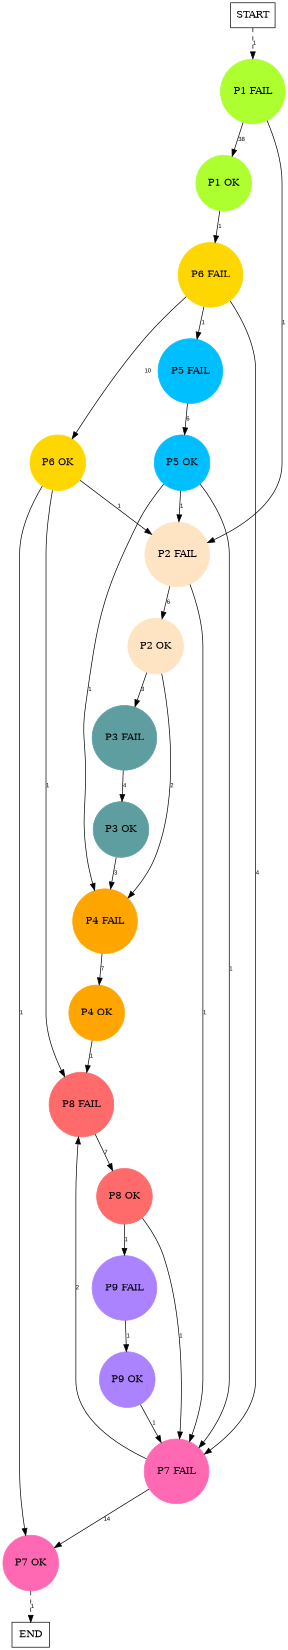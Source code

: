 digraph graphname {
	dpi = 150
	size="16,11!";
	margin = 0;
"P1 FAIL" [shape=circle, color=greenyellow, style=filled]"P1 OK" [shape=circle, color=greenyellow, style=filled]"P2 FAIL" [shape=circle, color=bisque, style=filled]"P2 OK" [shape=circle, color=bisque, style=filled]"P3 FAIL" [shape=circle, color=cadetblue, style=filled]"P3 OK" [shape=circle, color=cadetblue, style=filled]"P4 FAIL" [shape=circle, color=orange, style=filled]"P4 OK" [shape=circle, color=orange, style=filled]"P5 FAIL" [shape=circle, color=deepskyblue, style=filled]"P5 OK" [shape=circle, color=deepskyblue, style=filled]"P6 FAIL" [shape=circle, color=gold, style=filled]"P6 OK" [shape=circle, color=gold, style=filled]"P7 FAIL" [shape=circle, color=hotpink, style=filled]"P7 OK" [shape=circle, color=hotpink, style=filled]"P8 FAIL" [shape=circle, color=indianred1, style=filled]"P8 OK" [shape=circle, color=indianred1, style=filled]"P9 FAIL" [shape=circle, color=mediumpurple1, style=filled]"P9 OK" [shape=circle, color=mediumpurple1, style=filled]"START" [shape=box, fillcolor=white, style=filled, color=black]"END" [shape=box, fillcolor=white, style=filled, color=black]"P1 FAIL" -> "P1 OK" [ label ="38" labelfloat=false fontname="Arial" fontsize=8]
"P1 FAIL" -> "P2 FAIL" [ label ="1" labelfloat=false fontname="Arial" fontsize=8]
"P1 OK" -> "P6 FAIL" [ label ="1" labelfloat=false fontname="Arial" fontsize=8]
"P2 FAIL" -> "P2 OK" [ label ="6" labelfloat=false fontname="Arial" fontsize=8]
"P2 FAIL" -> "P7 FAIL" [ label ="1" labelfloat=false fontname="Arial" fontsize=8]
"P2 OK" -> "P3 FAIL" [ label ="3" labelfloat=false fontname="Arial" fontsize=8]
"P2 OK" -> "P4 FAIL" [ label ="2" labelfloat=false fontname="Arial" fontsize=8]
"P3 FAIL" -> "P3 OK" [ label ="4" labelfloat=false fontname="Arial" fontsize=8]
"P3 OK" -> "P4 FAIL" [ label ="3" labelfloat=false fontname="Arial" fontsize=8]
"P4 FAIL" -> "P4 OK" [ label ="7" labelfloat=false fontname="Arial" fontsize=8]
"P4 OK" -> "P8 FAIL" [ label ="1" labelfloat=false fontname="Arial" fontsize=8]
"P5 FAIL" -> "P5 OK" [ label ="6" labelfloat=false fontname="Arial" fontsize=8]
"P5 OK" -> "P2 FAIL" [ label ="1" labelfloat=false fontname="Arial" fontsize=8]
"P5 OK" -> "P4 FAIL" [ label ="1" labelfloat=false fontname="Arial" fontsize=8]
"P5 OK" -> "P7 FAIL" [ label ="1" labelfloat=false fontname="Arial" fontsize=8]
"P6 FAIL" -> "P5 FAIL" [ label ="1" labelfloat=false fontname="Arial" fontsize=8]
"P6 FAIL" -> "P6 OK" [ label ="10" labelfloat=false fontname="Arial" fontsize=8]
"P6 FAIL" -> "P7 FAIL" [ label ="4" labelfloat=false fontname="Arial" fontsize=8]
"P6 OK" -> "P2 FAIL" [ label ="1" labelfloat=false fontname="Arial" fontsize=8]
"P6 OK" -> "P7 OK" [ label ="1" labelfloat=false fontname="Arial" fontsize=8]
"P6 OK" -> "P8 FAIL" [ label ="1" labelfloat=false fontname="Arial" fontsize=8]
"P7 FAIL" -> "P7 OK" [ label ="14" labelfloat=false fontname="Arial" fontsize=8]
"P7 FAIL" -> "P8 FAIL" [ label ="2" labelfloat=false fontname="Arial" fontsize=8]
"P7 OK" -> "END" [ style = dashed label ="1" labelfloat=false fontname="Arial" fontsize=8]
"P8 FAIL" -> "P8 OK" [ label ="7" labelfloat=false fontname="Arial" fontsize=8]
"P8 OK" -> "P7 FAIL" [ label ="1" labelfloat=false fontname="Arial" fontsize=8]
"P8 OK" -> "P9 FAIL" [ label ="1" labelfloat=false fontname="Arial" fontsize=8]
"P9 FAIL" -> "P9 OK" [ label ="1" labelfloat=false fontname="Arial" fontsize=8]
"P9 OK" -> "P7 FAIL" [ label ="1" labelfloat=false fontname="Arial" fontsize=8]
"START" -> "P1 FAIL" [ style = dashed label ="1" labelfloat=false fontname="Arial" fontsize=8]
}